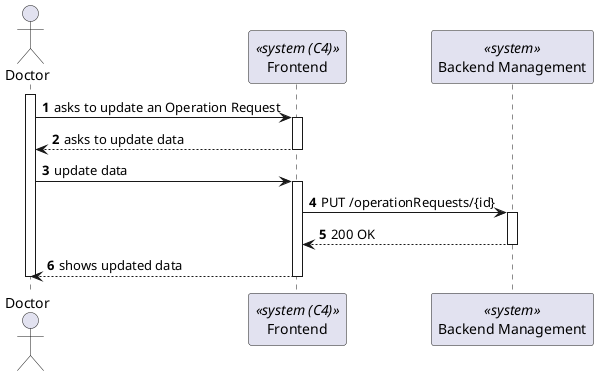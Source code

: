 @startuml

autonumber
actor Doctor as "Doctor"
participant Frontend as "Frontend" <<system (C4)>>
participant SYS as "Backend Management" <<system>>

activate Doctor

    Doctor -> Frontend : asks to update an Operation Request

    activate Frontend

        Frontend --> Doctor : asks to update data

    deactivate Frontend

    Doctor -> Frontend : update data

    activate Frontend

        Frontend-> SYS : PUT /operationRequests/{id}
        activate SYS

            Frontend <-- SYS : 200 OK

        deactivate SYS

    Frontend --> Doctor : shows updated data
    
    deactivate Frontend
deactivate Doctor


@enduml